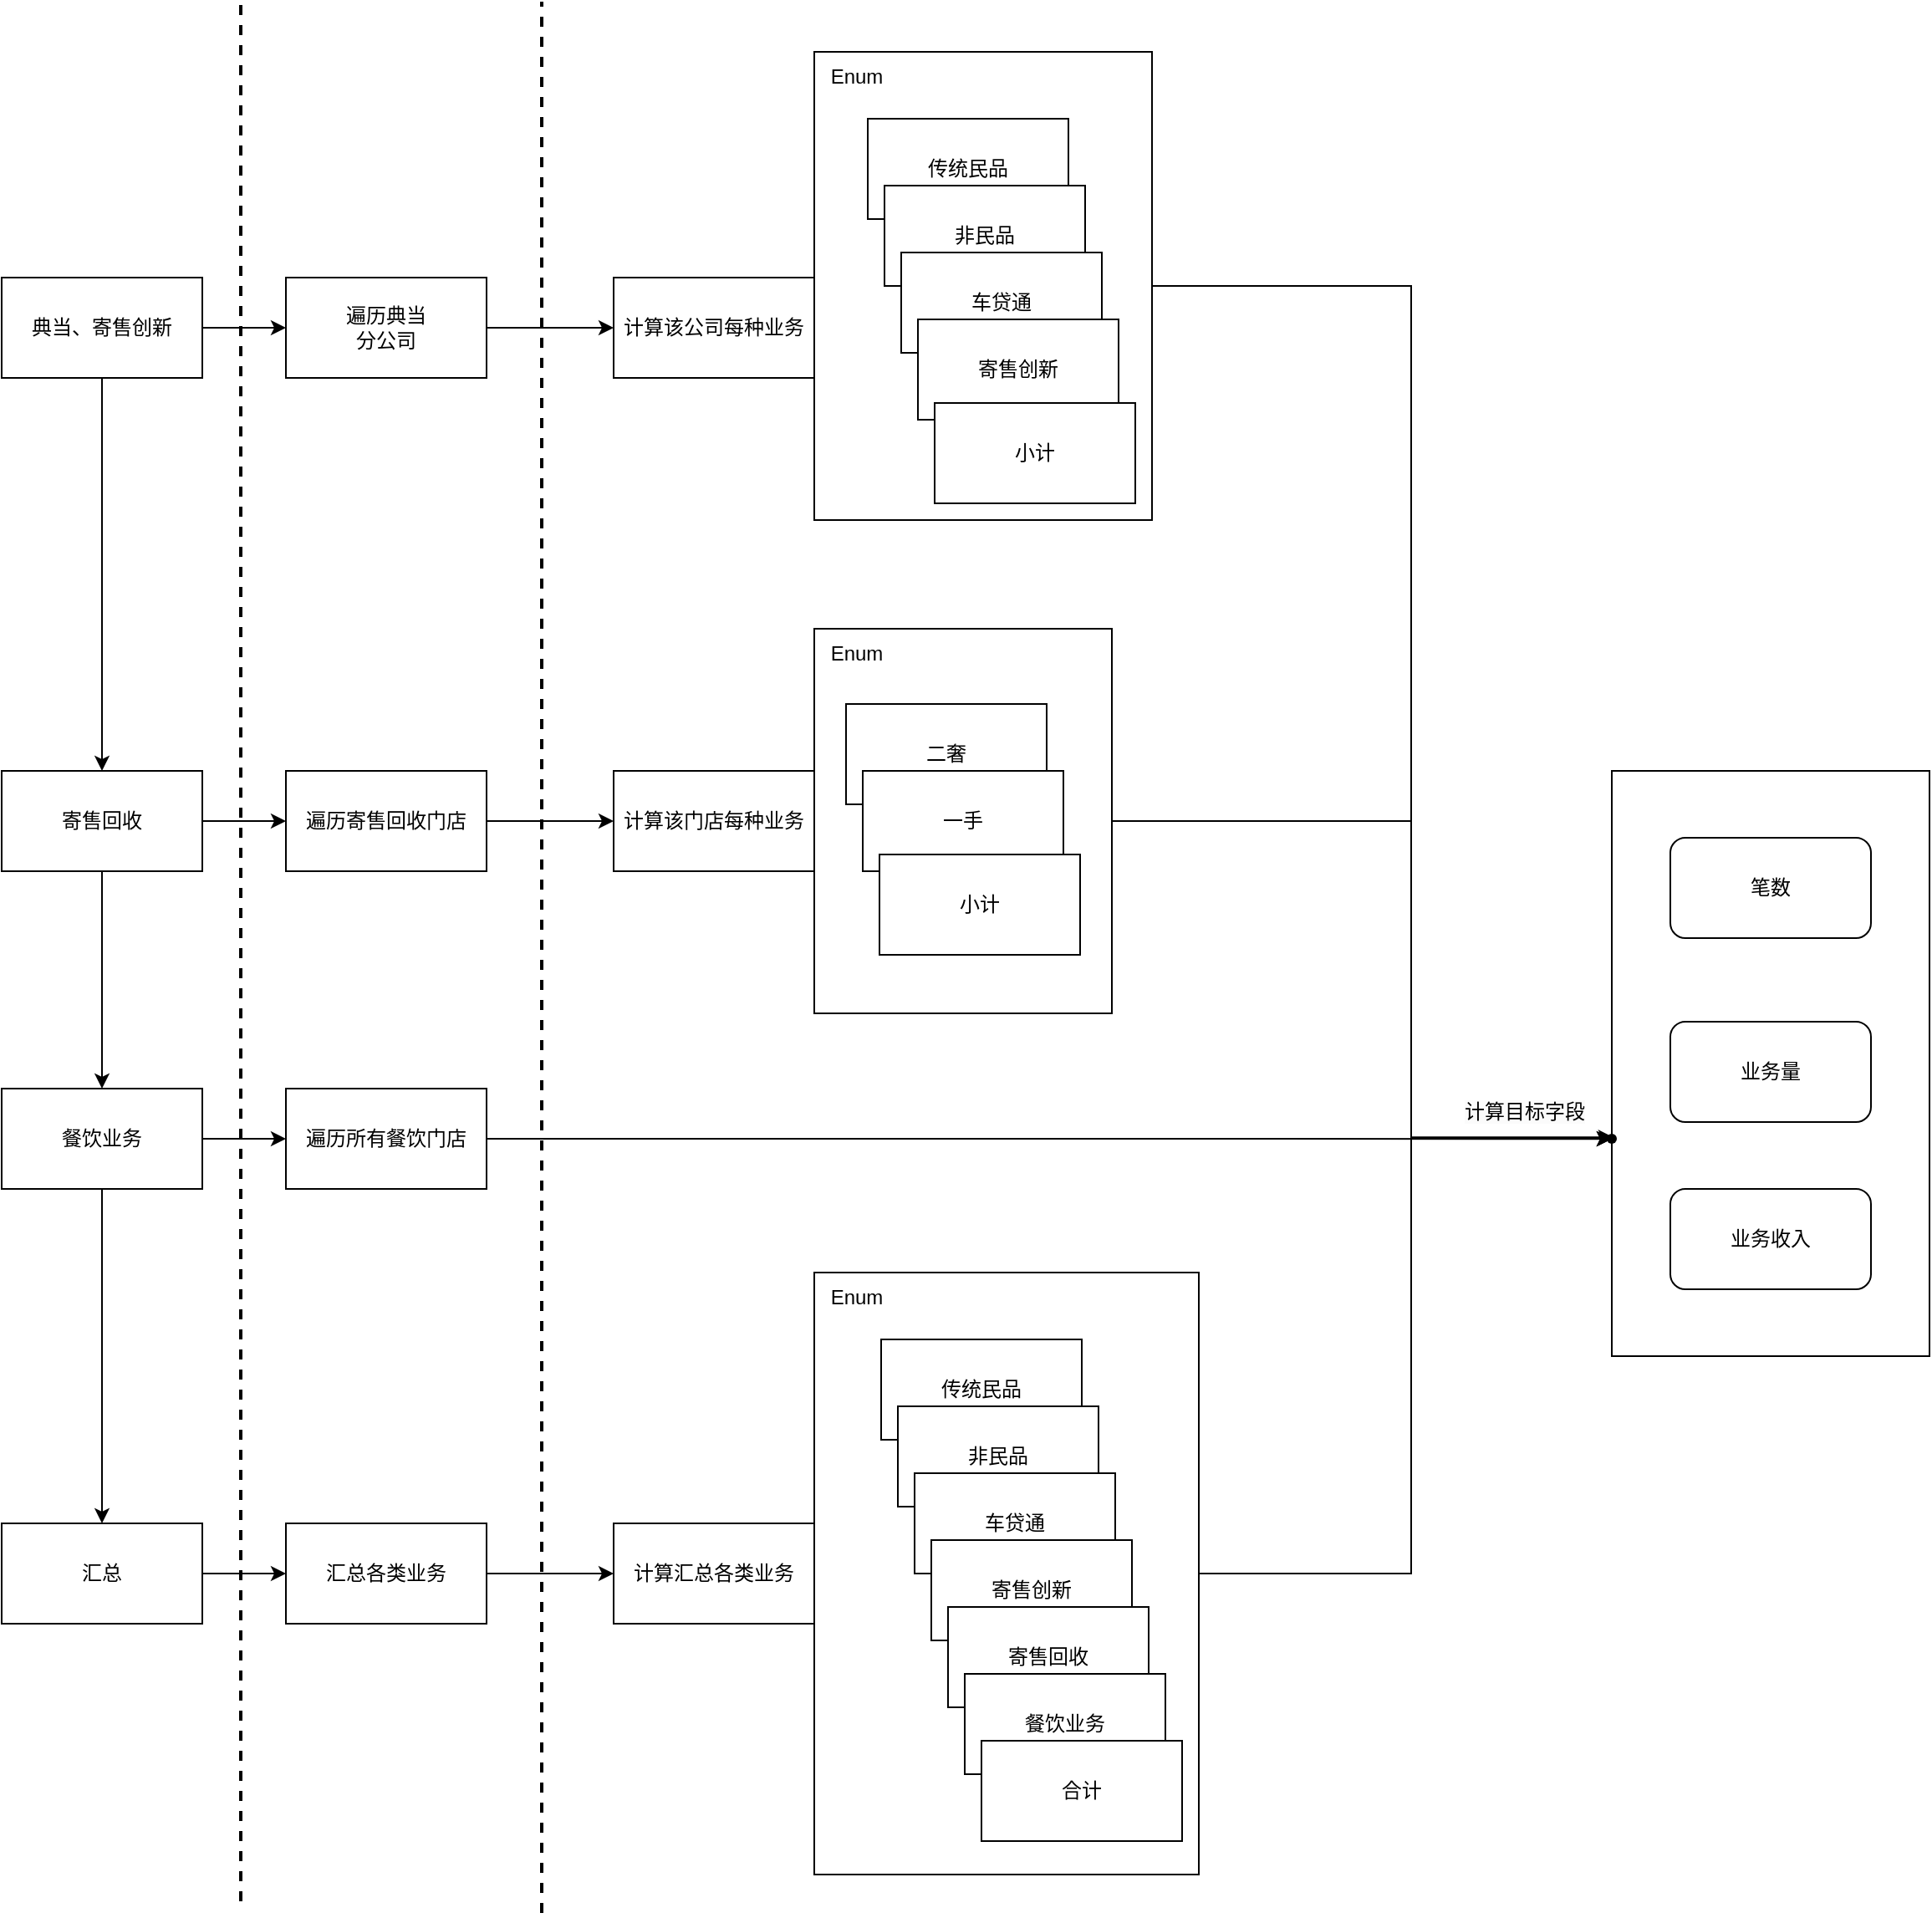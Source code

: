 <mxfile version="22.0.8" type="github">
  <diagram name="Page-1" id="eCsXdz6EPuMsEAIomq5U">
    <mxGraphModel dx="2575" dy="1154" grid="1" gridSize="10" guides="1" tooltips="1" connect="1" arrows="1" fold="1" page="1" pageScale="1" pageWidth="827" pageHeight="1169" math="0" shadow="0">
      <root>
        <mxCell id="0" />
        <mxCell id="1" parent="0" />
        <mxCell id="g8-mz7IHoKqB4wnthF_b-70" value="" style="rounded=0;whiteSpace=wrap;html=1;" vertex="1" parent="1">
          <mxGeometry x="1000" y="470" width="190" height="350" as="geometry" />
        </mxCell>
        <mxCell id="g8-mz7IHoKqB4wnthF_b-82" value="" style="edgeStyle=orthogonalEdgeStyle;rounded=0;orthogonalLoop=1;jettySize=auto;html=1;" edge="1" parent="1" source="g8-mz7IHoKqB4wnthF_b-55" target="g8-mz7IHoKqB4wnthF_b-81">
          <mxGeometry relative="1" as="geometry">
            <Array as="points">
              <mxPoint x="880" y="180" />
              <mxPoint x="880" y="690" />
            </Array>
          </mxGeometry>
        </mxCell>
        <mxCell id="g8-mz7IHoKqB4wnthF_b-55" value="" style="rounded=0;whiteSpace=wrap;html=1;" vertex="1" parent="1">
          <mxGeometry x="523" y="40" width="202" height="280" as="geometry" />
        </mxCell>
        <mxCell id="g8-mz7IHoKqB4wnthF_b-53" value="" style="rounded=0;whiteSpace=wrap;html=1;" vertex="1" parent="1">
          <mxGeometry x="523" y="385" width="178" height="230" as="geometry" />
        </mxCell>
        <mxCell id="g8-mz7IHoKqB4wnthF_b-78" value="" style="edgeStyle=orthogonalEdgeStyle;rounded=0;orthogonalLoop=1;jettySize=auto;html=1;" edge="1" parent="1" source="g8-mz7IHoKqB4wnthF_b-51">
          <mxGeometry relative="1" as="geometry">
            <mxPoint x="1000" y="690" as="targetPoint" />
            <Array as="points">
              <mxPoint x="880" y="950" />
              <mxPoint x="880" y="690" />
            </Array>
          </mxGeometry>
        </mxCell>
        <mxCell id="g8-mz7IHoKqB4wnthF_b-51" value="" style="rounded=0;whiteSpace=wrap;html=1;" vertex="1" parent="1">
          <mxGeometry x="523" y="770" width="230" height="360" as="geometry" />
        </mxCell>
        <mxCell id="g8-mz7IHoKqB4wnthF_b-8" value="" style="edgeStyle=orthogonalEdgeStyle;rounded=0;orthogonalLoop=1;jettySize=auto;html=1;" edge="1" parent="1" source="g8-mz7IHoKqB4wnthF_b-4" target="g8-mz7IHoKqB4wnthF_b-7">
          <mxGeometry relative="1" as="geometry" />
        </mxCell>
        <mxCell id="g8-mz7IHoKqB4wnthF_b-21" value="" style="edgeStyle=orthogonalEdgeStyle;rounded=0;orthogonalLoop=1;jettySize=auto;html=1;" edge="1" parent="1" source="g8-mz7IHoKqB4wnthF_b-4" target="g8-mz7IHoKqB4wnthF_b-20">
          <mxGeometry relative="1" as="geometry" />
        </mxCell>
        <mxCell id="g8-mz7IHoKqB4wnthF_b-4" value="典当、寄售创新" style="rounded=0;whiteSpace=wrap;html=1;" vertex="1" parent="1">
          <mxGeometry x="37" y="175" width="120" height="60" as="geometry" />
        </mxCell>
        <mxCell id="g8-mz7IHoKqB4wnthF_b-10" value="" style="edgeStyle=orthogonalEdgeStyle;rounded=0;orthogonalLoop=1;jettySize=auto;html=1;" edge="1" parent="1" source="g8-mz7IHoKqB4wnthF_b-7" target="g8-mz7IHoKqB4wnthF_b-9">
          <mxGeometry relative="1" as="geometry" />
        </mxCell>
        <mxCell id="g8-mz7IHoKqB4wnthF_b-28" value="" style="edgeStyle=orthogonalEdgeStyle;rounded=0;orthogonalLoop=1;jettySize=auto;html=1;" edge="1" parent="1" source="g8-mz7IHoKqB4wnthF_b-7" target="g8-mz7IHoKqB4wnthF_b-27">
          <mxGeometry relative="1" as="geometry" />
        </mxCell>
        <mxCell id="g8-mz7IHoKqB4wnthF_b-7" value="寄售回收" style="rounded=0;whiteSpace=wrap;html=1;" vertex="1" parent="1">
          <mxGeometry x="37" y="470" width="120" height="60" as="geometry" />
        </mxCell>
        <mxCell id="g8-mz7IHoKqB4wnthF_b-12" value="" style="edgeStyle=orthogonalEdgeStyle;rounded=0;orthogonalLoop=1;jettySize=auto;html=1;exitX=0.5;exitY=1;exitDx=0;exitDy=0;" edge="1" parent="1" source="g8-mz7IHoKqB4wnthF_b-9" target="g8-mz7IHoKqB4wnthF_b-11">
          <mxGeometry relative="1" as="geometry">
            <mxPoint x="90" y="770" as="sourcePoint" />
          </mxGeometry>
        </mxCell>
        <mxCell id="g8-mz7IHoKqB4wnthF_b-35" value="" style="edgeStyle=orthogonalEdgeStyle;rounded=0;orthogonalLoop=1;jettySize=auto;html=1;" edge="1" parent="1" source="g8-mz7IHoKqB4wnthF_b-9" target="g8-mz7IHoKqB4wnthF_b-34">
          <mxGeometry relative="1" as="geometry" />
        </mxCell>
        <mxCell id="g8-mz7IHoKqB4wnthF_b-9" value="餐饮业务" style="rounded=0;whiteSpace=wrap;html=1;" vertex="1" parent="1">
          <mxGeometry x="37" y="660" width="120" height="60" as="geometry" />
        </mxCell>
        <mxCell id="g8-mz7IHoKqB4wnthF_b-50" value="" style="edgeStyle=orthogonalEdgeStyle;rounded=0;orthogonalLoop=1;jettySize=auto;html=1;" edge="1" parent="1" source="g8-mz7IHoKqB4wnthF_b-11" target="g8-mz7IHoKqB4wnthF_b-49">
          <mxGeometry relative="1" as="geometry" />
        </mxCell>
        <mxCell id="g8-mz7IHoKqB4wnthF_b-11" value="汇总" style="rounded=0;whiteSpace=wrap;html=1;" vertex="1" parent="1">
          <mxGeometry x="37" y="920" width="120" height="60" as="geometry" />
        </mxCell>
        <mxCell id="g8-mz7IHoKqB4wnthF_b-16" value="笔数" style="rounded=1;whiteSpace=wrap;html=1;" vertex="1" parent="1">
          <mxGeometry x="1035" y="510" width="120" height="60" as="geometry" />
        </mxCell>
        <mxCell id="g8-mz7IHoKqB4wnthF_b-18" value="业务量" style="rounded=1;whiteSpace=wrap;html=1;" vertex="1" parent="1">
          <mxGeometry x="1035" y="620" width="120" height="60" as="geometry" />
        </mxCell>
        <mxCell id="g8-mz7IHoKqB4wnthF_b-19" value="业务收入" style="rounded=1;whiteSpace=wrap;html=1;" vertex="1" parent="1">
          <mxGeometry x="1035" y="720" width="120" height="60" as="geometry" />
        </mxCell>
        <mxCell id="g8-mz7IHoKqB4wnthF_b-59" value="" style="edgeStyle=orthogonalEdgeStyle;rounded=0;orthogonalLoop=1;jettySize=auto;html=1;entryX=0;entryY=0.5;entryDx=0;entryDy=0;" edge="1" parent="1" source="g8-mz7IHoKqB4wnthF_b-20" target="g8-mz7IHoKqB4wnthF_b-64">
          <mxGeometry relative="1" as="geometry">
            <mxPoint x="410" y="205" as="targetPoint" />
          </mxGeometry>
        </mxCell>
        <mxCell id="g8-mz7IHoKqB4wnthF_b-20" value="遍历典当&lt;br&gt;分公司" style="rounded=0;whiteSpace=wrap;html=1;" vertex="1" parent="1">
          <mxGeometry x="207" y="175" width="120" height="60" as="geometry" />
        </mxCell>
        <mxCell id="g8-mz7IHoKqB4wnthF_b-22" value="传统民品" style="rounded=0;whiteSpace=wrap;html=1;" vertex="1" parent="1">
          <mxGeometry x="555" y="80" width="120" height="60" as="geometry" />
        </mxCell>
        <mxCell id="g8-mz7IHoKqB4wnthF_b-23" value="非民品" style="rounded=0;whiteSpace=wrap;html=1;" vertex="1" parent="1">
          <mxGeometry x="565" y="120" width="120" height="60" as="geometry" />
        </mxCell>
        <mxCell id="g8-mz7IHoKqB4wnthF_b-24" value="车贷通" style="rounded=0;whiteSpace=wrap;html=1;" vertex="1" parent="1">
          <mxGeometry x="575" y="160" width="120" height="60" as="geometry" />
        </mxCell>
        <mxCell id="g8-mz7IHoKqB4wnthF_b-25" value="寄售创新" style="rounded=0;whiteSpace=wrap;html=1;" vertex="1" parent="1">
          <mxGeometry x="585" y="200" width="120" height="60" as="geometry" />
        </mxCell>
        <mxCell id="g8-mz7IHoKqB4wnthF_b-26" value="小计" style="rounded=0;whiteSpace=wrap;html=1;" vertex="1" parent="1">
          <mxGeometry x="595" y="250" width="120" height="60" as="geometry" />
        </mxCell>
        <mxCell id="g8-mz7IHoKqB4wnthF_b-60" value="" style="edgeStyle=orthogonalEdgeStyle;rounded=0;orthogonalLoop=1;jettySize=auto;html=1;entryX=0;entryY=0.5;entryDx=0;entryDy=0;" edge="1" parent="1" source="g8-mz7IHoKqB4wnthF_b-27" target="g8-mz7IHoKqB4wnthF_b-63">
          <mxGeometry relative="1" as="geometry">
            <mxPoint x="400" y="500" as="targetPoint" />
          </mxGeometry>
        </mxCell>
        <mxCell id="g8-mz7IHoKqB4wnthF_b-27" value="遍历寄售回收门店" style="rounded=0;whiteSpace=wrap;html=1;" vertex="1" parent="1">
          <mxGeometry x="207" y="470" width="120" height="60" as="geometry" />
        </mxCell>
        <mxCell id="g8-mz7IHoKqB4wnthF_b-31" value="二奢" style="rounded=0;whiteSpace=wrap;html=1;" vertex="1" parent="1">
          <mxGeometry x="542" y="430" width="120" height="60" as="geometry" />
        </mxCell>
        <mxCell id="g8-mz7IHoKqB4wnthF_b-32" value="一手" style="rounded=0;whiteSpace=wrap;html=1;" vertex="1" parent="1">
          <mxGeometry x="552" y="470" width="120" height="60" as="geometry" />
        </mxCell>
        <mxCell id="g8-mz7IHoKqB4wnthF_b-33" value="小计" style="rounded=0;whiteSpace=wrap;html=1;" vertex="1" parent="1">
          <mxGeometry x="562" y="520" width="120" height="60" as="geometry" />
        </mxCell>
        <mxCell id="g8-mz7IHoKqB4wnthF_b-66" value="" style="edgeStyle=orthogonalEdgeStyle;rounded=0;orthogonalLoop=1;jettySize=auto;html=1;entryX=0;entryY=0.629;entryDx=0;entryDy=0;entryPerimeter=0;" edge="1" parent="1" source="g8-mz7IHoKqB4wnthF_b-34" target="g8-mz7IHoKqB4wnthF_b-70">
          <mxGeometry relative="1" as="geometry">
            <mxPoint x="920" y="690" as="targetPoint" />
          </mxGeometry>
        </mxCell>
        <mxCell id="g8-mz7IHoKqB4wnthF_b-34" value="遍历所有餐饮门店" style="rounded=0;whiteSpace=wrap;html=1;" vertex="1" parent="1">
          <mxGeometry x="207" y="660" width="120" height="60" as="geometry" />
        </mxCell>
        <mxCell id="g8-mz7IHoKqB4wnthF_b-39" value="传统民品" style="rounded=0;whiteSpace=wrap;html=1;" vertex="1" parent="1">
          <mxGeometry x="563" y="810" width="120" height="60" as="geometry" />
        </mxCell>
        <mxCell id="g8-mz7IHoKqB4wnthF_b-40" value="非民品" style="rounded=0;whiteSpace=wrap;html=1;" vertex="1" parent="1">
          <mxGeometry x="573" y="850" width="120" height="60" as="geometry" />
        </mxCell>
        <mxCell id="g8-mz7IHoKqB4wnthF_b-41" value="车贷通" style="rounded=0;whiteSpace=wrap;html=1;" vertex="1" parent="1">
          <mxGeometry x="583" y="890" width="120" height="60" as="geometry" />
        </mxCell>
        <mxCell id="g8-mz7IHoKqB4wnthF_b-42" value="寄售创新" style="rounded=0;whiteSpace=wrap;html=1;" vertex="1" parent="1">
          <mxGeometry x="593" y="930" width="120" height="60" as="geometry" />
        </mxCell>
        <mxCell id="g8-mz7IHoKqB4wnthF_b-46" value="寄售回收" style="rounded=0;whiteSpace=wrap;html=1;" vertex="1" parent="1">
          <mxGeometry x="603" y="970" width="120" height="60" as="geometry" />
        </mxCell>
        <mxCell id="g8-mz7IHoKqB4wnthF_b-47" value="餐饮业务" style="rounded=0;whiteSpace=wrap;html=1;" vertex="1" parent="1">
          <mxGeometry x="613" y="1010" width="120" height="60" as="geometry" />
        </mxCell>
        <mxCell id="g8-mz7IHoKqB4wnthF_b-43" value="合计" style="rounded=0;whiteSpace=wrap;html=1;" vertex="1" parent="1">
          <mxGeometry x="623" y="1050" width="120" height="60" as="geometry" />
        </mxCell>
        <mxCell id="g8-mz7IHoKqB4wnthF_b-48" value="" style="endArrow=none;dashed=1;html=1;rounded=1;strokeWidth=2;" edge="1" parent="1">
          <mxGeometry width="50" height="50" relative="1" as="geometry">
            <mxPoint x="180" y="1146" as="sourcePoint" />
            <mxPoint x="180" y="10" as="targetPoint" />
          </mxGeometry>
        </mxCell>
        <mxCell id="g8-mz7IHoKqB4wnthF_b-68" value="" style="edgeStyle=orthogonalEdgeStyle;rounded=0;orthogonalLoop=1;jettySize=auto;html=1;entryX=0;entryY=0.5;entryDx=0;entryDy=0;" edge="1" parent="1" source="g8-mz7IHoKqB4wnthF_b-49" target="g8-mz7IHoKqB4wnthF_b-69">
          <mxGeometry relative="1" as="geometry">
            <mxPoint x="467" y="950" as="targetPoint" />
          </mxGeometry>
        </mxCell>
        <mxCell id="g8-mz7IHoKqB4wnthF_b-49" value="汇总各类业务" style="rounded=0;whiteSpace=wrap;html=1;" vertex="1" parent="1">
          <mxGeometry x="207" y="920" width="120" height="60" as="geometry" />
        </mxCell>
        <mxCell id="g8-mz7IHoKqB4wnthF_b-52" value="Enum" style="text;html=1;align=center;verticalAlign=middle;resizable=0;points=[];autosize=1;strokeColor=none;fillColor=none;" vertex="1" parent="1">
          <mxGeometry x="523" y="770" width="50" height="30" as="geometry" />
        </mxCell>
        <mxCell id="g8-mz7IHoKqB4wnthF_b-54" value="Enum" style="text;html=1;align=center;verticalAlign=middle;resizable=0;points=[];autosize=1;strokeColor=none;fillColor=none;" vertex="1" parent="1">
          <mxGeometry x="523" y="385" width="50" height="30" as="geometry" />
        </mxCell>
        <mxCell id="g8-mz7IHoKqB4wnthF_b-56" value="Enum" style="text;html=1;align=center;verticalAlign=middle;resizable=0;points=[];autosize=1;strokeColor=none;fillColor=none;" vertex="1" parent="1">
          <mxGeometry x="523" y="40" width="50" height="30" as="geometry" />
        </mxCell>
        <mxCell id="g8-mz7IHoKqB4wnthF_b-62" value="" style="endArrow=none;dashed=1;html=1;rounded=1;strokeWidth=2;" edge="1" parent="1">
          <mxGeometry width="50" height="50" relative="1" as="geometry">
            <mxPoint x="360" y="1153" as="sourcePoint" />
            <mxPoint x="360" y="10" as="targetPoint" />
          </mxGeometry>
        </mxCell>
        <mxCell id="g8-mz7IHoKqB4wnthF_b-63" value="计算该门店每种业务" style="rounded=0;whiteSpace=wrap;html=1;" vertex="1" parent="1">
          <mxGeometry x="403" y="470" width="120" height="60" as="geometry" />
        </mxCell>
        <mxCell id="g8-mz7IHoKqB4wnthF_b-64" value="计算该公司每种业务" style="rounded=0;whiteSpace=wrap;html=1;" vertex="1" parent="1">
          <mxGeometry x="403" y="175" width="120" height="60" as="geometry" />
        </mxCell>
        <mxCell id="g8-mz7IHoKqB4wnthF_b-69" value="计算汇总各类业务" style="rounded=0;whiteSpace=wrap;html=1;" vertex="1" parent="1">
          <mxGeometry x="403" y="920" width="120" height="60" as="geometry" />
        </mxCell>
        <mxCell id="g8-mz7IHoKqB4wnthF_b-72" value="" style="edgeStyle=orthogonalEdgeStyle;rounded=0;orthogonalLoop=1;jettySize=auto;html=1;exitX=1;exitY=0.5;exitDx=0;exitDy=0;entryX=0.005;entryY=0.626;entryDx=0;entryDy=0;entryPerimeter=0;" edge="1" parent="1" source="g8-mz7IHoKqB4wnthF_b-53" target="g8-mz7IHoKqB4wnthF_b-70">
          <mxGeometry relative="1" as="geometry">
            <mxPoint x="337" y="700" as="sourcePoint" />
            <mxPoint x="1000" y="690" as="targetPoint" />
            <Array as="points">
              <mxPoint x="880" y="500" />
              <mxPoint x="880" y="689" />
            </Array>
          </mxGeometry>
        </mxCell>
        <mxCell id="g8-mz7IHoKqB4wnthF_b-76" value="&lt;span style=&quot;color: rgb(0, 0, 0); font-family: Helvetica; font-size: 12px; font-style: normal; font-variant-ligatures: normal; font-variant-caps: normal; font-weight: 400; letter-spacing: normal; orphans: 2; text-align: center; text-indent: 0px; text-transform: none; widows: 2; word-spacing: 0px; -webkit-text-stroke-width: 0px; background-color: rgb(251, 251, 251); text-decoration-thickness: initial; text-decoration-style: initial; text-decoration-color: initial; float: none; display: inline !important;&quot;&gt;计算目标字段&lt;/span&gt;" style="text;whiteSpace=wrap;html=1;" vertex="1" parent="1">
          <mxGeometry x="910" y="660" width="110" height="40" as="geometry" />
        </mxCell>
        <mxCell id="g8-mz7IHoKqB4wnthF_b-81" value="" style="shape=waypoint;sketch=0;size=6;pointerEvents=1;points=[];fillColor=default;resizable=0;rotatable=0;perimeter=centerPerimeter;snapToPoint=1;rounded=0;" vertex="1" parent="1">
          <mxGeometry x="990" y="680" width="20" height="20" as="geometry" />
        </mxCell>
      </root>
    </mxGraphModel>
  </diagram>
</mxfile>
